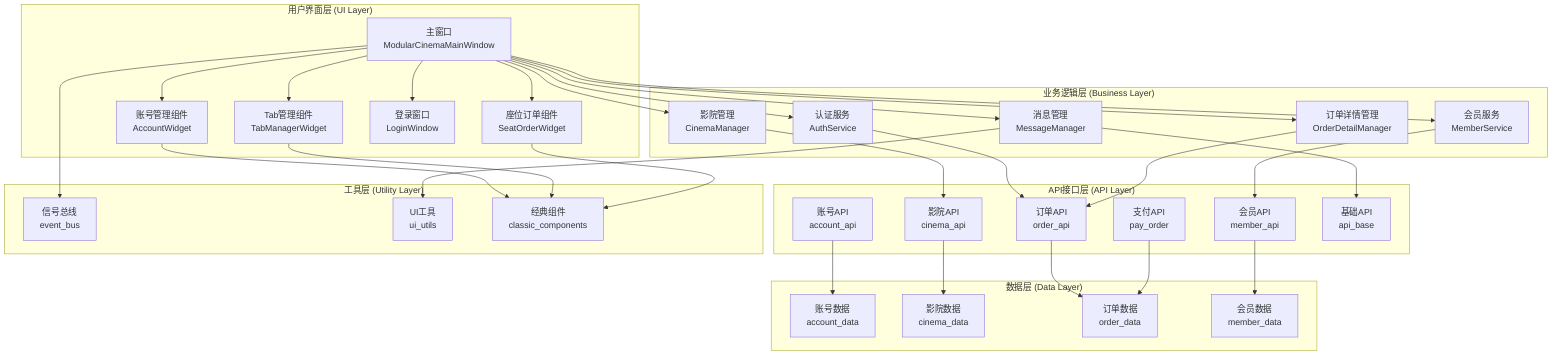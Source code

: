 graph TB
    subgraph "用户界面层 (UI Layer)"
        UI1[主窗口<br/>ModularCinemaMainWindow]
        UI2[账号管理组件<br/>AccountWidget]
        UI3[Tab管理组件<br/>TabManagerWidget]
        UI4[座位订单组件<br/>SeatOrderWidget]
        UI5[登录窗口<br/>LoginWindow]
    end
    
    subgraph "业务逻辑层 (Business Layer)"
        BL1[认证服务<br/>AuthService]
        BL2[影院管理<br/>CinemaManager]
        BL3[会员服务<br/>MemberService]
        BL4[订单详情管理<br/>OrderDetailManager]
        BL5[消息管理<br/>MessageManager]
    end
    
    subgraph "API接口层 (API Layer)"
        API1[订单API<br/>order_api]
        API2[支付API<br/>pay_order]
        API3[影院API<br/>cinema_api]
        API4[会员API<br/>member_api]
        API5[账号API<br/>account_api]
        API6[基础API<br/>api_base]
    end
    
    subgraph "数据层 (Data Layer)"
        DATA1[账号数据<br/>account_data]
        DATA2[影院数据<br/>cinema_data]
        DATA3[订单数据<br/>order_data]
        DATA4[会员数据<br/>member_data]
    end
    
    subgraph "工具层 (Utility Layer)"
        UTIL1[信号总线<br/>event_bus]
        UTIL2[UI工具<br/>ui_utils]
        UTIL3[经典组件<br/>classic_components]
    end
    
    UI1 --> UI2
    UI1 --> UI3
    UI1 --> UI4
    UI1 --> UI5
    
    UI1 --> BL1
    UI1 --> BL2
    UI1 --> BL3
    UI1 --> BL4
    UI1 --> BL5
    
    BL1 --> API1
    BL2 --> API3
    BL3 --> API4
    BL4 --> API1
    BL5 --> API6
    
    API1 --> DATA3
    API2 --> DATA3
    API3 --> DATA2
    API4 --> DATA4
    API5 --> DATA1
    
    UI1 --> UTIL1
    UI2 --> UTIL3
    UI3 --> UTIL3
    UI4 --> UTIL3
    BL5 --> UTIL2